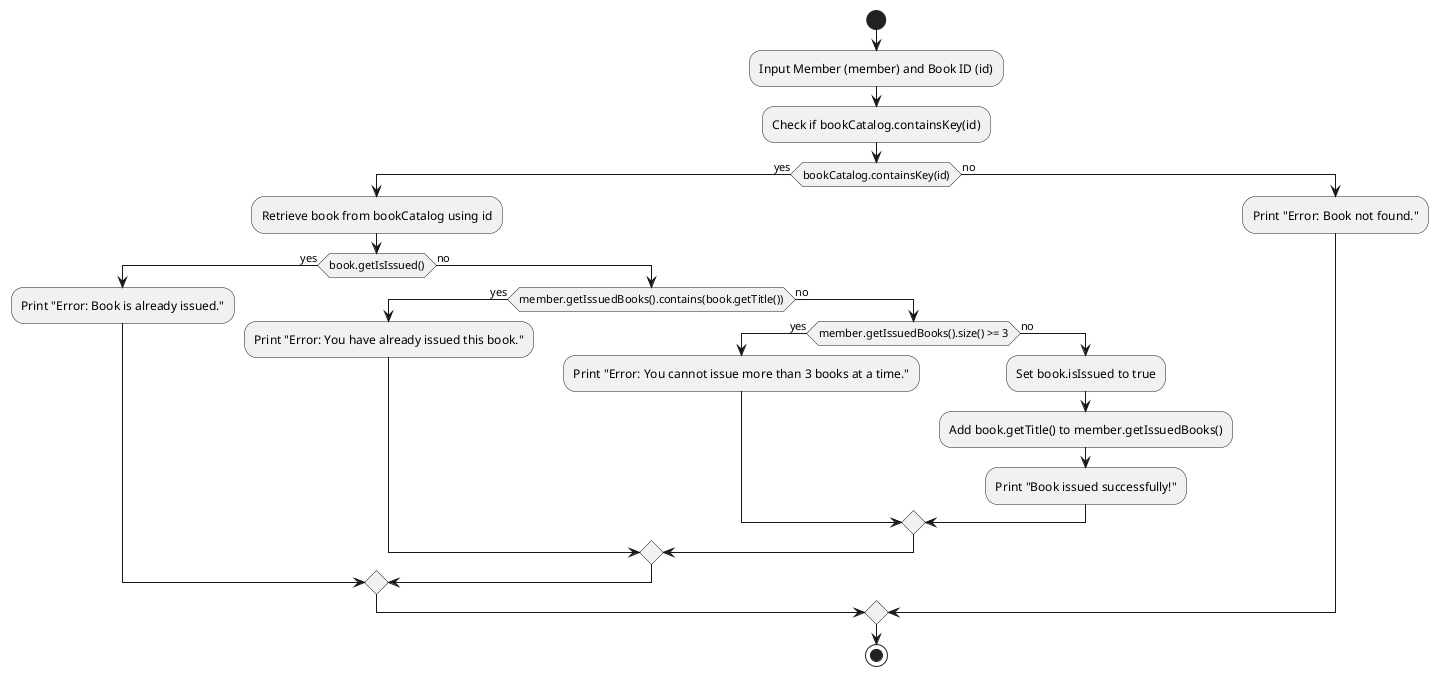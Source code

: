 @startuml
'https://plantuml.com/activity-diagram-beta

start

:Input Member (member) and Book ID (id);
:Check if bookCatalog.containsKey(id);

if (bookCatalog.containsKey(id)) then (yes)
    :Retrieve book from bookCatalog using id;
    if (book.getIsIssued()) then (yes)
        :Print "Error: Book is already issued.";
    else (no)
        if (member.getIssuedBooks().contains(book.getTitle())) then (yes)
            :Print "Error: You have already issued this book.";
        else (no)
            if (member.getIssuedBooks().size() >= 3) then (yes)
                :Print "Error: You cannot issue more than 3 books at a time.";
            else (no)
                :Set book.isIssued to true;
                :Add book.getTitle() to member.getIssuedBooks();
                :Print "Book issued successfully!";
            endif
        endif
    endif
else (no)
    :Print "Error: Book not found.";
endif

stop

@enduml
